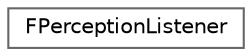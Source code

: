digraph "Graphical Class Hierarchy"
{
 // INTERACTIVE_SVG=YES
 // LATEX_PDF_SIZE
  bgcolor="transparent";
  edge [fontname=Helvetica,fontsize=10,labelfontname=Helvetica,labelfontsize=10];
  node [fontname=Helvetica,fontsize=10,shape=box,height=0.2,width=0.4];
  rankdir="LR";
  Node0 [id="Node000000",label="FPerceptionListener",height=0.2,width=0.4,color="grey40", fillcolor="white", style="filled",URL="$de/d83/structFPerceptionListener.html",tooltip="Should contain only cached information common to all senses."];
}
